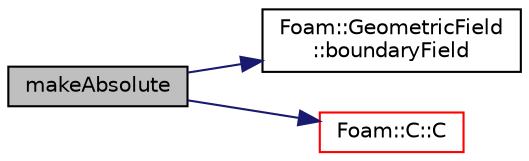 digraph "makeAbsolute"
{
  bgcolor="transparent";
  edge [fontname="Helvetica",fontsize="10",labelfontname="Helvetica",labelfontsize="10"];
  node [fontname="Helvetica",fontsize="10",shape=record];
  rankdir="LR";
  Node1 [label="makeAbsolute",height=0.2,width=0.4,color="black", fillcolor="grey75", style="filled", fontcolor="black"];
  Node1 -> Node2 [color="midnightblue",fontsize="10",style="solid",fontname="Helvetica"];
  Node2 [label="Foam::GeometricField\l::boundaryField",height=0.2,width=0.4,color="black",URL="$a00921.html#a3c6c1a789b48ea0c5e8bff64f9c14f2d",tooltip="Return reference to GeometricBoundaryField. "];
  Node1 -> Node3 [color="midnightblue",fontsize="10",style="solid",fontname="Helvetica"];
  Node3 [label="Foam::C::C",height=0.2,width=0.4,color="red",URL="$a00171.html#aff1fa8c59dee36ddff91f3fee50b2669",tooltip="Construct null. "];
}
